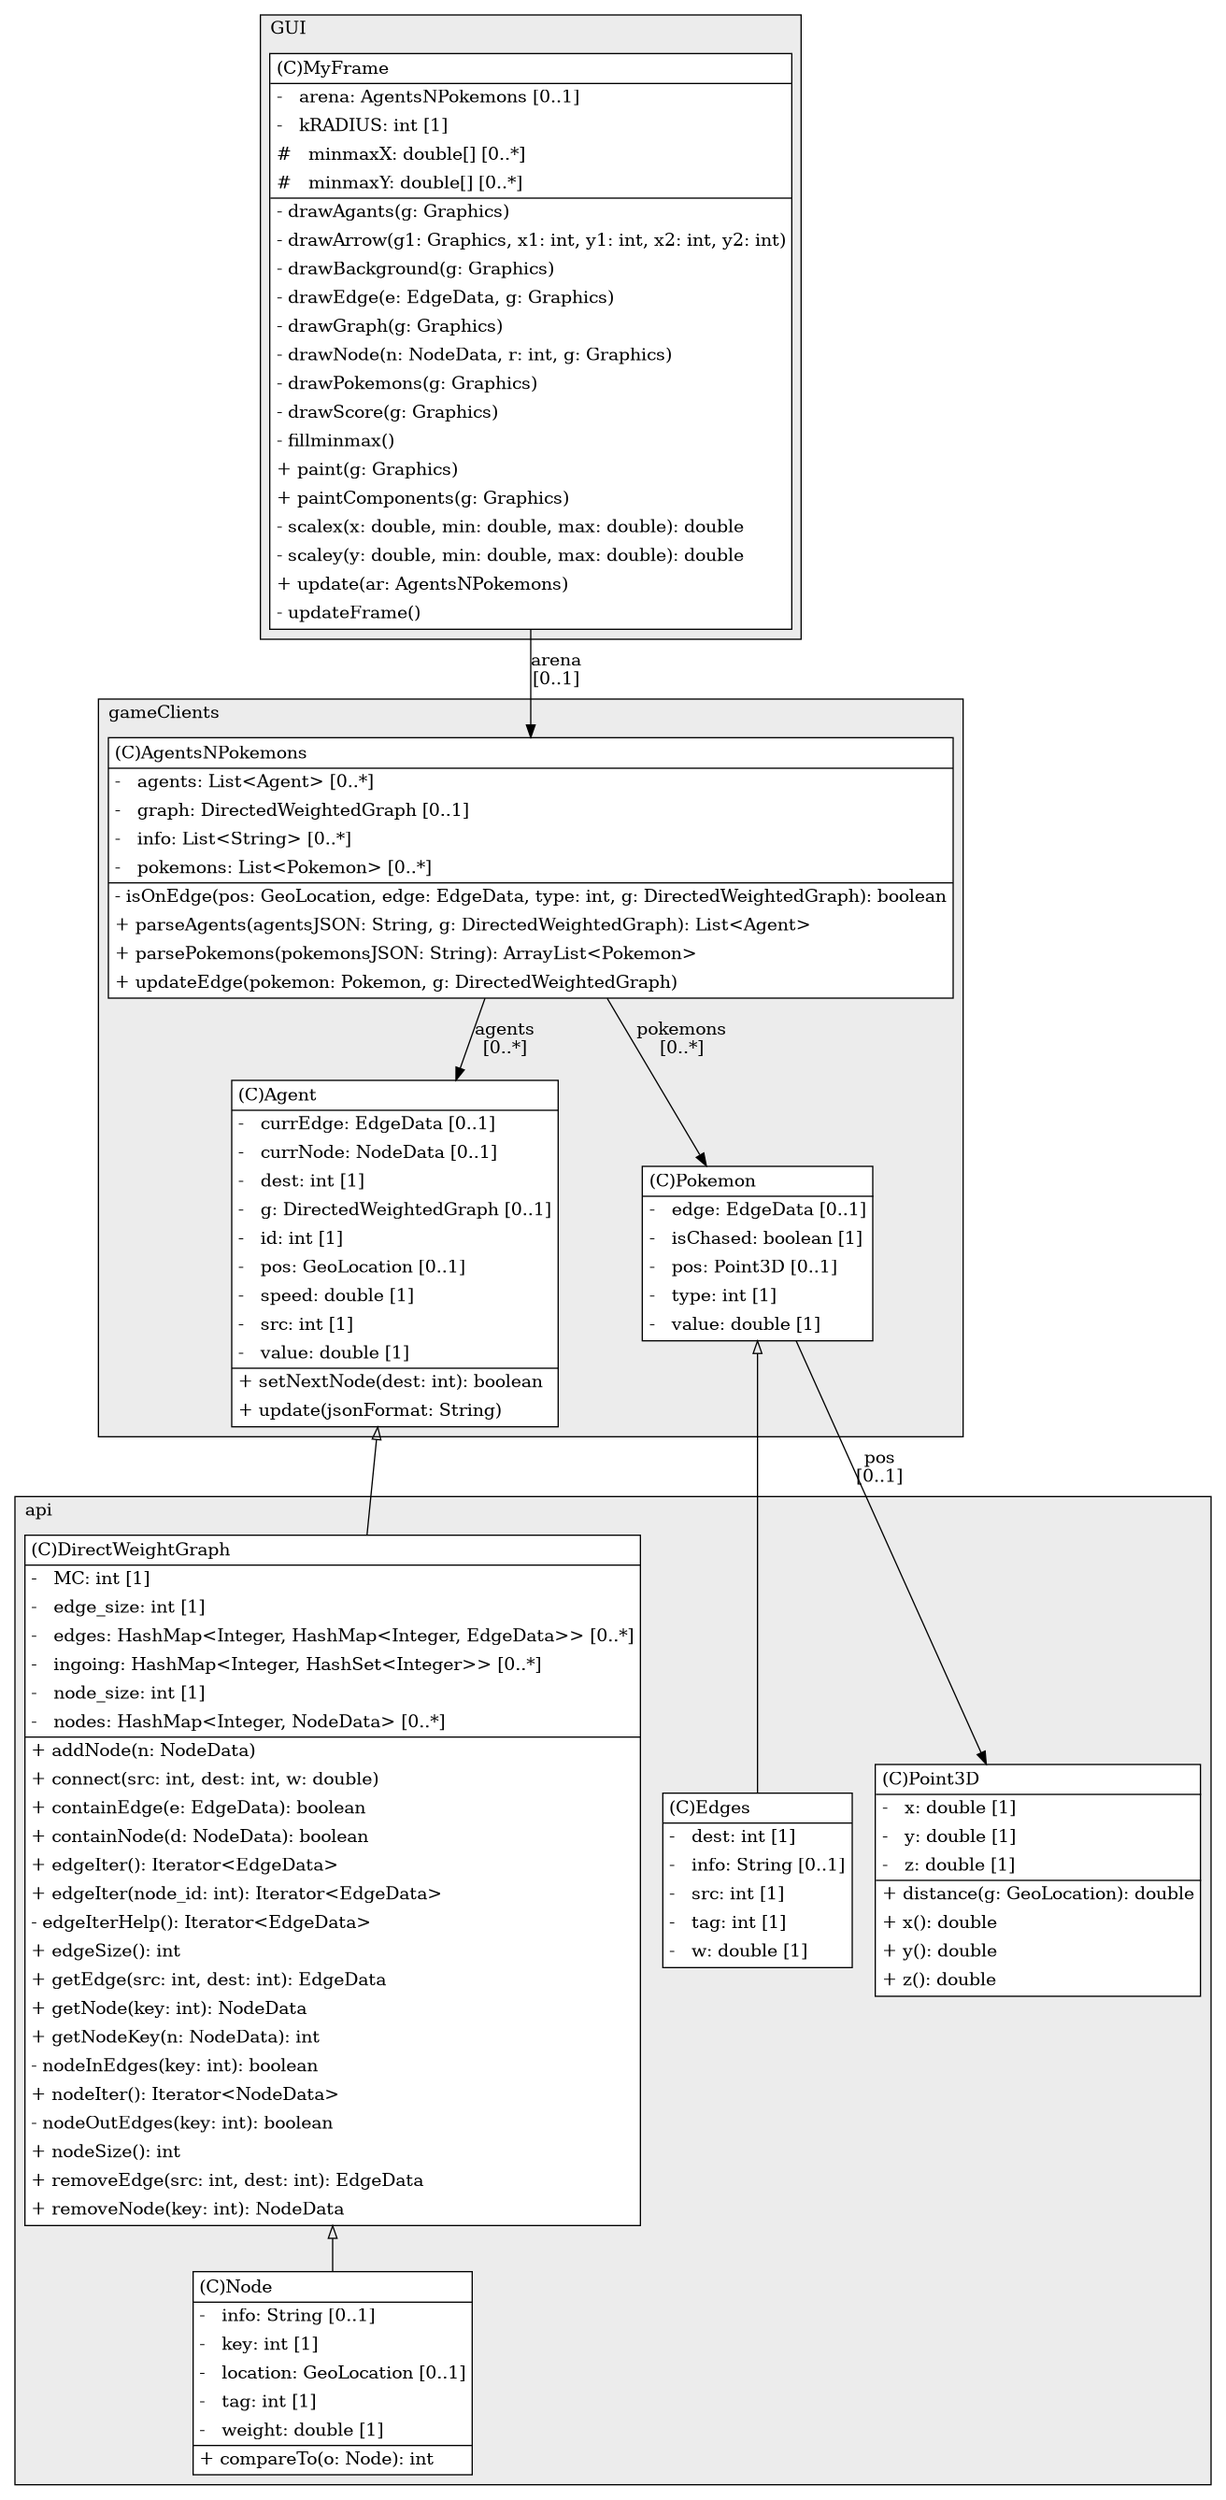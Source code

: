 @startuml

/' diagram meta data start
config=StructureConfiguration;
{
  "projectClassification": {
    "searchMode": "OpenProject", // OpenProject, AllProjects
    "includedProjects": "",
    "pathEndKeywords": "*.impl",
    "isClientPath": "",
    "isClientName": "",
    "isTestPath": "",
    "isTestName": "",
    "isMappingPath": "",
    "isMappingName": "",
    "isDataAccessPath": "",
    "isDataAccessName": "",
    "isDataStructurePath": "",
    "isDataStructureName": "",
    "isInterfaceStructuresPath": "",
    "isInterfaceStructuresName": "",
    "isEntryPointPath": "",
    "isEntryPointName": ""
  },
  "graphRestriction": {
    "classPackageExcludeFilter": "",
    "classPackageIncludeFilter": "",
    "classNameExcludeFilter": "",
    "classNameIncludeFilter": "",
    "methodNameExcludeFilter": "",
    "methodNameIncludeFilter": "",
    "removeByInheritance": "", // inheritance/annotation based filtering is done in a second step
    "removeByAnnotation": "",
    "removeByClassPackage": "", // cleanup the graph after inheritance/annotation based filtering is done
    "removeByClassName": "",
    "cutMappings": false,
    "cutEnum": true,
    "cutTests": true,
    "cutClient": true,
    "cutDataAccess": true,
    "cutInterfaceStructures": true,
    "cutDataStructures": true,
    "cutGetterAndSetter": true,
    "cutConstructors": true
  },
  "graphTraversal": {
    "forwardDepth": 3,
    "backwardDepth": 3,
    "classPackageExcludeFilter": "",
    "classPackageIncludeFilter": "",
    "classNameExcludeFilter": "",
    "classNameIncludeFilter": "",
    "methodNameExcludeFilter": "",
    "methodNameIncludeFilter": "",
    "hideMappings": false,
    "hideDataStructures": false,
    "hidePrivateMethods": true,
    "hideInterfaceCalls": true, // indirection: implementation -> interface (is hidden) -> implementation
    "onlyShowApplicationEntryPoints": false // root node is included
  },
  "details": {
    "aggregation": "GroupByClass", // ByClass, GroupByClass, None
    "showClassGenericTypes": true,
    "showMethods": true,
    "showMethodParameterNames": true,
    "showMethodParameterTypes": true,
    "showMethodReturnType": true,
    "showPackageLevels": 2,
    "showDetailedClassStructure": true
  },
  "rootClass": "gameClients.AgentsNPokemons"
}
diagram meta data end '/



digraph g {
    rankdir="TB"
    splines=polyline
    

'nodes 
subgraph cluster_70939 { 
   	label=GUI
	labeljust=l
	fillcolor="#ececec"
	style=filled
   
   MyFrame70939[
	label=<<TABLE BORDER="1" CELLBORDER="0" CELLPADDING="4" CELLSPACING="0">
<TR><TD ALIGN="LEFT" >(C)MyFrame</TD></TR>
<HR/>
<TR><TD ALIGN="LEFT" >-   arena: AgentsNPokemons [0..1]</TD></TR>
<TR><TD ALIGN="LEFT" >-   kRADIUS: int [1]</TD></TR>
<TR><TD ALIGN="LEFT" >#   minmaxX: double[] [0..*]</TD></TR>
<TR><TD ALIGN="LEFT" >#   minmaxY: double[] [0..*]</TD></TR>
<HR/>
<TR><TD ALIGN="LEFT" >- drawAgants(g: Graphics)</TD></TR>
<TR><TD ALIGN="LEFT" >- drawArrow(g1: Graphics, x1: int, y1: int, x2: int, y2: int)</TD></TR>
<TR><TD ALIGN="LEFT" >- drawBackground(g: Graphics)</TD></TR>
<TR><TD ALIGN="LEFT" >- drawEdge(e: EdgeData, g: Graphics)</TD></TR>
<TR><TD ALIGN="LEFT" >- drawGraph(g: Graphics)</TD></TR>
<TR><TD ALIGN="LEFT" >- drawNode(n: NodeData, r: int, g: Graphics)</TD></TR>
<TR><TD ALIGN="LEFT" >- drawPokemons(g: Graphics)</TD></TR>
<TR><TD ALIGN="LEFT" >- drawScore(g: Graphics)</TD></TR>
<TR><TD ALIGN="LEFT" >- fillminmax()</TD></TR>
<TR><TD ALIGN="LEFT" >+ paint(g: Graphics)</TD></TR>
<TR><TD ALIGN="LEFT" >+ paintComponents(g: Graphics)</TD></TR>
<TR><TD ALIGN="LEFT" >- scalex(x: double, min: double, max: double): double</TD></TR>
<TR><TD ALIGN="LEFT" >- scaley(y: double, min: double, max: double): double</TD></TR>
<TR><TD ALIGN="LEFT" >+ update(ar: AgentsNPokemons)</TD></TR>
<TR><TD ALIGN="LEFT" >- updateFrame()</TD></TR>
</TABLE>>
	style=filled
	margin=0
	shape=plaintext
	fillcolor="#FFFFFF"
];
} 

subgraph cluster_727047606 { 
   	label=gameClients
	labeljust=l
	fillcolor="#ececec"
	style=filled
   
   Agent727047606[
	label=<<TABLE BORDER="1" CELLBORDER="0" CELLPADDING="4" CELLSPACING="0">
<TR><TD ALIGN="LEFT" >(C)Agent</TD></TR>
<HR/>
<TR><TD ALIGN="LEFT" >-   currEdge: EdgeData [0..1]</TD></TR>
<TR><TD ALIGN="LEFT" >-   currNode: NodeData [0..1]</TD></TR>
<TR><TD ALIGN="LEFT" >-   dest: int [1]</TD></TR>
<TR><TD ALIGN="LEFT" >-   g: DirectedWeightedGraph [0..1]</TD></TR>
<TR><TD ALIGN="LEFT" >-   id: int [1]</TD></TR>
<TR><TD ALIGN="LEFT" >-   pos: GeoLocation [0..1]</TD></TR>
<TR><TD ALIGN="LEFT" >-   speed: double [1]</TD></TR>
<TR><TD ALIGN="LEFT" >-   src: int [1]</TD></TR>
<TR><TD ALIGN="LEFT" >-   value: double [1]</TD></TR>
<HR/>
<TR><TD ALIGN="LEFT" >+ setNextNode(dest: int): boolean</TD></TR>
<TR><TD ALIGN="LEFT" >+ update(jsonFormat: String)</TD></TR>
</TABLE>>
	style=filled
	margin=0
	shape=plaintext
	fillcolor="#FFFFFF"
];

AgentsNPokemons727047606[
	label=<<TABLE BORDER="1" CELLBORDER="0" CELLPADDING="4" CELLSPACING="0">
<TR><TD ALIGN="LEFT" >(C)AgentsNPokemons</TD></TR>
<HR/>
<TR><TD ALIGN="LEFT" >-   agents: List&lt;Agent&gt; [0..*]</TD></TR>
<TR><TD ALIGN="LEFT" >-   graph: DirectedWeightedGraph [0..1]</TD></TR>
<TR><TD ALIGN="LEFT" >-   info: List&lt;String&gt; [0..*]</TD></TR>
<TR><TD ALIGN="LEFT" >-   pokemons: List&lt;Pokemon&gt; [0..*]</TD></TR>
<HR/>
<TR><TD ALIGN="LEFT" >- isOnEdge(pos: GeoLocation, edge: EdgeData, type: int, g: DirectedWeightedGraph): boolean</TD></TR>
<TR><TD ALIGN="LEFT" >+ parseAgents(agentsJSON: String, g: DirectedWeightedGraph): List&lt;Agent&gt;</TD></TR>
<TR><TD ALIGN="LEFT" >+ parsePokemons(pokemonsJSON: String): ArrayList&lt;Pokemon&gt;</TD></TR>
<TR><TD ALIGN="LEFT" >+ updateEdge(pokemon: Pokemon, g: DirectedWeightedGraph)</TD></TR>
</TABLE>>
	style=filled
	margin=0
	shape=plaintext
	fillcolor="#FFFFFF"
];

Pokemon727047606[
	label=<<TABLE BORDER="1" CELLBORDER="0" CELLPADDING="4" CELLSPACING="0">
<TR><TD ALIGN="LEFT" >(C)Pokemon</TD></TR>
<HR/>
<TR><TD ALIGN="LEFT" >-   edge: EdgeData [0..1]</TD></TR>
<TR><TD ALIGN="LEFT" >-   isChased: boolean [1]</TD></TR>
<TR><TD ALIGN="LEFT" >-   pos: Point3D [0..1]</TD></TR>
<TR><TD ALIGN="LEFT" >-   type: int [1]</TD></TR>
<TR><TD ALIGN="LEFT" >-   value: double [1]</TD></TR>
</TABLE>>
	style=filled
	margin=0
	shape=plaintext
	fillcolor="#FFFFFF"
];
} 

subgraph cluster_96794 { 
   	label=api
	labeljust=l
	fillcolor="#ececec"
	style=filled
   
   DirectWeightGraph96794[
	label=<<TABLE BORDER="1" CELLBORDER="0" CELLPADDING="4" CELLSPACING="0">
<TR><TD ALIGN="LEFT" >(C)DirectWeightGraph</TD></TR>
<HR/>
<TR><TD ALIGN="LEFT" >-   MC: int [1]</TD></TR>
<TR><TD ALIGN="LEFT" >-   edge_size: int [1]</TD></TR>
<TR><TD ALIGN="LEFT" >-   edges: HashMap&lt;Integer, HashMap&lt;Integer, EdgeData&gt;&gt; [0..*]</TD></TR>
<TR><TD ALIGN="LEFT" >-   ingoing: HashMap&lt;Integer, HashSet&lt;Integer&gt;&gt; [0..*]</TD></TR>
<TR><TD ALIGN="LEFT" >-   node_size: int [1]</TD></TR>
<TR><TD ALIGN="LEFT" >-   nodes: HashMap&lt;Integer, NodeData&gt; [0..*]</TD></TR>
<HR/>
<TR><TD ALIGN="LEFT" >+ addNode(n: NodeData)</TD></TR>
<TR><TD ALIGN="LEFT" >+ connect(src: int, dest: int, w: double)</TD></TR>
<TR><TD ALIGN="LEFT" >+ containEdge(e: EdgeData): boolean</TD></TR>
<TR><TD ALIGN="LEFT" >+ containNode(d: NodeData): boolean</TD></TR>
<TR><TD ALIGN="LEFT" >+ edgeIter(): Iterator&lt;EdgeData&gt;</TD></TR>
<TR><TD ALIGN="LEFT" >+ edgeIter(node_id: int): Iterator&lt;EdgeData&gt;</TD></TR>
<TR><TD ALIGN="LEFT" >- edgeIterHelp(): Iterator&lt;EdgeData&gt;</TD></TR>
<TR><TD ALIGN="LEFT" >+ edgeSize(): int</TD></TR>
<TR><TD ALIGN="LEFT" >+ getEdge(src: int, dest: int): EdgeData</TD></TR>
<TR><TD ALIGN="LEFT" >+ getNode(key: int): NodeData</TD></TR>
<TR><TD ALIGN="LEFT" >+ getNodeKey(n: NodeData): int</TD></TR>
<TR><TD ALIGN="LEFT" >- nodeInEdges(key: int): boolean</TD></TR>
<TR><TD ALIGN="LEFT" >+ nodeIter(): Iterator&lt;NodeData&gt;</TD></TR>
<TR><TD ALIGN="LEFT" >- nodeOutEdges(key: int): boolean</TD></TR>
<TR><TD ALIGN="LEFT" >+ nodeSize(): int</TD></TR>
<TR><TD ALIGN="LEFT" >+ removeEdge(src: int, dest: int): EdgeData</TD></TR>
<TR><TD ALIGN="LEFT" >+ removeNode(key: int): NodeData</TD></TR>
</TABLE>>
	style=filled
	margin=0
	shape=plaintext
	fillcolor="#FFFFFF"
];

Edges96794[
	label=<<TABLE BORDER="1" CELLBORDER="0" CELLPADDING="4" CELLSPACING="0">
<TR><TD ALIGN="LEFT" >(C)Edges</TD></TR>
<HR/>
<TR><TD ALIGN="LEFT" >-   dest: int [1]</TD></TR>
<TR><TD ALIGN="LEFT" >-   info: String [0..1]</TD></TR>
<TR><TD ALIGN="LEFT" >-   src: int [1]</TD></TR>
<TR><TD ALIGN="LEFT" >-   tag: int [1]</TD></TR>
<TR><TD ALIGN="LEFT" >-   w: double [1]</TD></TR>
</TABLE>>
	style=filled
	margin=0
	shape=plaintext
	fillcolor="#FFFFFF"
];

Node96794[
	label=<<TABLE BORDER="1" CELLBORDER="0" CELLPADDING="4" CELLSPACING="0">
<TR><TD ALIGN="LEFT" >(C)Node</TD></TR>
<HR/>
<TR><TD ALIGN="LEFT" >-   info: String [0..1]</TD></TR>
<TR><TD ALIGN="LEFT" >-   key: int [1]</TD></TR>
<TR><TD ALIGN="LEFT" >-   location: GeoLocation [0..1]</TD></TR>
<TR><TD ALIGN="LEFT" >-   tag: int [1]</TD></TR>
<TR><TD ALIGN="LEFT" >-   weight: double [1]</TD></TR>
<HR/>
<TR><TD ALIGN="LEFT" >+ compareTo(o: Node): int</TD></TR>
</TABLE>>
	style=filled
	margin=0
	shape=plaintext
	fillcolor="#FFFFFF"
];

Point3D96794[
	label=<<TABLE BORDER="1" CELLBORDER="0" CELLPADDING="4" CELLSPACING="0">
<TR><TD ALIGN="LEFT" >(C)Point3D</TD></TR>
<HR/>
<TR><TD ALIGN="LEFT" >-   x: double [1]</TD></TR>
<TR><TD ALIGN="LEFT" >-   y: double [1]</TD></TR>
<TR><TD ALIGN="LEFT" >-   z: double [1]</TD></TR>
<HR/>
<TR><TD ALIGN="LEFT" >+ distance(g: GeoLocation): double</TD></TR>
<TR><TD ALIGN="LEFT" >+ x(): double</TD></TR>
<TR><TD ALIGN="LEFT" >+ y(): double</TD></TR>
<TR><TD ALIGN="LEFT" >+ z(): double</TD></TR>
</TABLE>>
	style=filled
	margin=0
	shape=plaintext
	fillcolor="#FFFFFF"
];
} 

'edges    
Agent727047606 -> DirectWeightGraph96794[arrowhead=none, arrowtail=empty, dir=both];
AgentsNPokemons727047606 -> Agent727047606[label="agents
[0..*]"];
AgentsNPokemons727047606 -> Pokemon727047606[label="pokemons
[0..*]"];
DirectWeightGraph96794 -> Node96794[arrowhead=none, arrowtail=empty, dir=both];
MyFrame70939 -> AgentsNPokemons727047606[label="arena
[0..1]"];
Pokemon727047606 -> Edges96794[arrowhead=none, arrowtail=empty, dir=both];
Pokemon727047606 -> Point3D96794[label="pos
[0..1]"];
    
}
@enduml